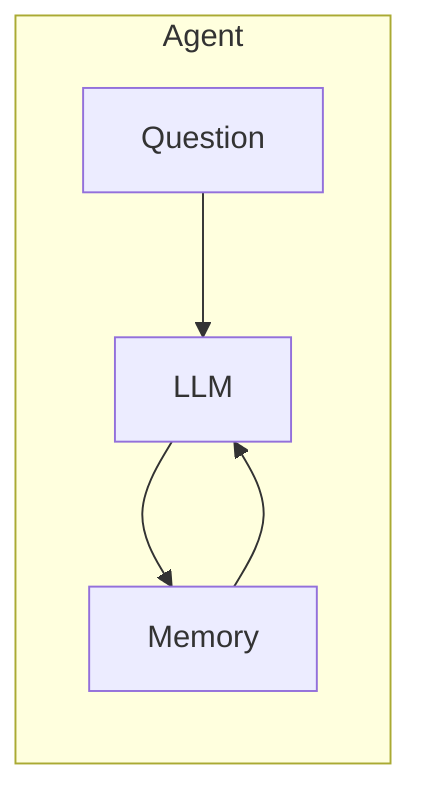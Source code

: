 graph LR
    

  subgraph Agent
        A[LLM]
        B[Memory]
        C[Question]
        
        A --> B
        B --> A

        C--> A
    end